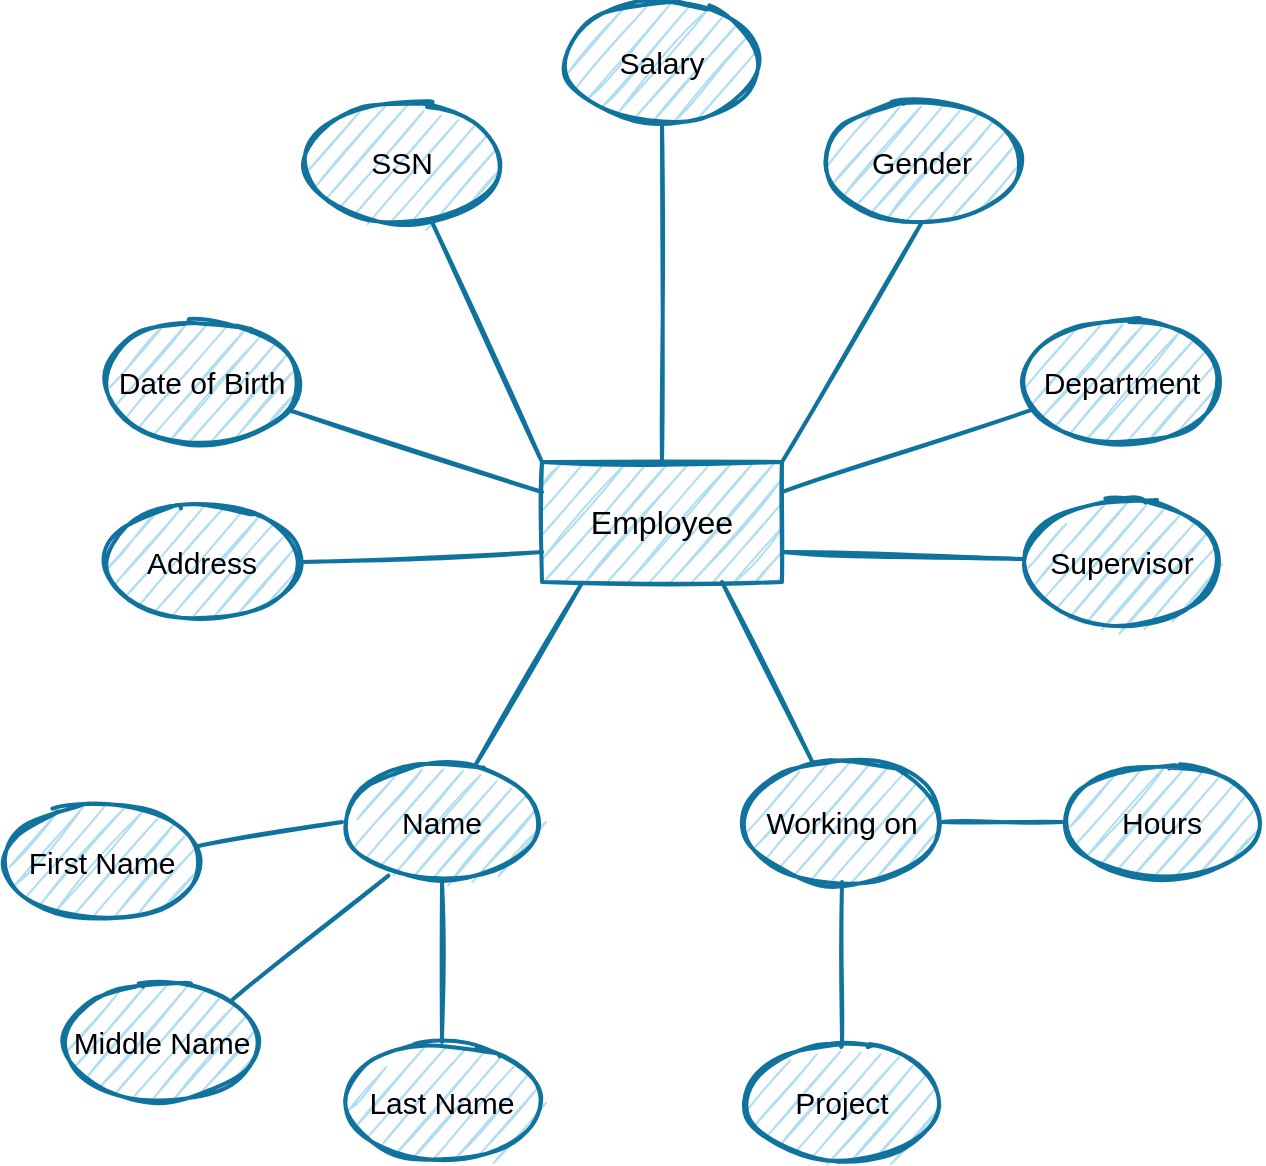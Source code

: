 <mxfile version="13.6.10" type="github">
  <diagram id="R2lEEEUBdFMjLlhIrx00" name="Page-1">
    <mxGraphModel dx="1038" dy="617" grid="1" gridSize="10" guides="1" tooltips="1" connect="1" arrows="1" fold="1" page="1" pageScale="1" pageWidth="850" pageHeight="1100" math="0" shadow="0" extFonts="Permanent Marker^https://fonts.googleapis.com/css?family=Permanent+Marker">
      <root>
        <mxCell id="0" />
        <mxCell id="1" parent="0" />
        <mxCell id="to8GcL7aMmpwi5y5FHz8-1" value="&lt;font style=&quot;font-size: 16px&quot;&gt;Employee&lt;/font&gt;" style="rounded=0;whiteSpace=wrap;html=1;sketch=1;shadow=0;strokeWidth=2;fillColor=#b1ddf0;strokeColor=#10739e;" vertex="1" parent="1">
          <mxGeometry x="300" y="430" width="120" height="60" as="geometry" />
        </mxCell>
        <mxCell id="to8GcL7aMmpwi5y5FHz8-2" value="&lt;font style=&quot;font-size: 15px&quot;&gt;SSN&lt;/font&gt;" style="ellipse;whiteSpace=wrap;html=1;sketch=1;shadow=0;strokeWidth=2;fillColor=#b1ddf0;strokeColor=#10739e;" vertex="1" parent="1">
          <mxGeometry x="180" y="250" width="100" height="60" as="geometry" />
        </mxCell>
        <mxCell id="to8GcL7aMmpwi5y5FHz8-3" value="&lt;font style=&quot;font-size: 15px&quot;&gt;Salary&lt;/font&gt;" style="ellipse;whiteSpace=wrap;html=1;sketch=1;shadow=0;strokeWidth=2;fillColor=#b1ddf0;strokeColor=#10739e;" vertex="1" parent="1">
          <mxGeometry x="310" y="200" width="100" height="60" as="geometry" />
        </mxCell>
        <mxCell id="to8GcL7aMmpwi5y5FHz8-4" value="&lt;font style=&quot;font-size: 15px&quot;&gt;Gender&lt;/font&gt;" style="ellipse;whiteSpace=wrap;html=1;sketch=1;shadow=0;strokeWidth=2;fillColor=#b1ddf0;strokeColor=#10739e;" vertex="1" parent="1">
          <mxGeometry x="440" y="250" width="100" height="60" as="geometry" />
        </mxCell>
        <mxCell id="to8GcL7aMmpwi5y5FHz8-5" value="&lt;font style=&quot;font-size: 15px&quot;&gt;Date of Birth&lt;/font&gt;" style="ellipse;whiteSpace=wrap;html=1;sketch=1;shadow=0;strokeWidth=2;fillColor=#b1ddf0;strokeColor=#10739e;" vertex="1" parent="1">
          <mxGeometry x="80" y="360" width="100" height="60" as="geometry" />
        </mxCell>
        <mxCell id="to8GcL7aMmpwi5y5FHz8-6" value="&lt;font style=&quot;font-size: 15px&quot;&gt;Department&lt;/font&gt;" style="ellipse;whiteSpace=wrap;html=1;sketch=1;shadow=0;strokeWidth=2;fillColor=#b1ddf0;strokeColor=#10739e;" vertex="1" parent="1">
          <mxGeometry x="540" y="360" width="100" height="60" as="geometry" />
        </mxCell>
        <mxCell id="to8GcL7aMmpwi5y5FHz8-7" value="&lt;font style=&quot;font-size: 15px&quot;&gt;Supervisor&lt;/font&gt;" style="ellipse;whiteSpace=wrap;html=1;sketch=1;shadow=0;strokeWidth=2;fillColor=#b1ddf0;strokeColor=#10739e;" vertex="1" parent="1">
          <mxGeometry x="540" y="450" width="100" height="60" as="geometry" />
        </mxCell>
        <mxCell id="to8GcL7aMmpwi5y5FHz8-8" value="&lt;font style=&quot;font-size: 15px&quot;&gt;Address&lt;/font&gt;" style="ellipse;whiteSpace=wrap;html=1;sketch=1;shadow=0;strokeWidth=2;fillColor=#b1ddf0;strokeColor=#10739e;" vertex="1" parent="1">
          <mxGeometry x="80" y="450" width="100" height="60" as="geometry" />
        </mxCell>
        <mxCell id="to8GcL7aMmpwi5y5FHz8-9" value="&lt;font style=&quot;font-size: 15px&quot;&gt;Name&lt;/font&gt;" style="ellipse;whiteSpace=wrap;html=1;sketch=1;shadow=0;strokeWidth=2;fillColor=#b1ddf0;strokeColor=#10739e;" vertex="1" parent="1">
          <mxGeometry x="200" y="580" width="100" height="60" as="geometry" />
        </mxCell>
        <mxCell id="to8GcL7aMmpwi5y5FHz8-10" value="&lt;font style=&quot;font-size: 15px&quot;&gt;Working on&lt;/font&gt;" style="ellipse;whiteSpace=wrap;html=1;sketch=1;shadow=0;strokeWidth=2;fillColor=#b1ddf0;strokeColor=#10739e;" vertex="1" parent="1">
          <mxGeometry x="400" y="580" width="100" height="60" as="geometry" />
        </mxCell>
        <mxCell id="to8GcL7aMmpwi5y5FHz8-11" value="&lt;font style=&quot;font-size: 15px&quot;&gt;Hours&lt;/font&gt;" style="ellipse;whiteSpace=wrap;html=1;sketch=1;shadow=0;strokeWidth=2;fillColor=#b1ddf0;strokeColor=#10739e;" vertex="1" parent="1">
          <mxGeometry x="560" y="580" width="100" height="60" as="geometry" />
        </mxCell>
        <mxCell id="to8GcL7aMmpwi5y5FHz8-12" value="&lt;font style=&quot;font-size: 15px&quot;&gt;Project&lt;/font&gt;" style="ellipse;whiteSpace=wrap;html=1;sketch=1;shadow=0;strokeWidth=2;fillColor=#b1ddf0;strokeColor=#10739e;" vertex="1" parent="1">
          <mxGeometry x="400" y="720" width="100" height="60" as="geometry" />
        </mxCell>
        <mxCell id="to8GcL7aMmpwi5y5FHz8-13" value="&lt;font style=&quot;font-size: 15px&quot;&gt;First Name&lt;/font&gt;" style="ellipse;whiteSpace=wrap;html=1;sketch=1;shadow=0;strokeWidth=2;fillColor=#b1ddf0;strokeColor=#10739e;" vertex="1" parent="1">
          <mxGeometry x="30" y="600" width="100" height="60" as="geometry" />
        </mxCell>
        <mxCell id="to8GcL7aMmpwi5y5FHz8-14" value="&lt;font style=&quot;font-size: 15px&quot;&gt;Last Name&lt;/font&gt;" style="ellipse;whiteSpace=wrap;html=1;sketch=1;shadow=0;strokeWidth=2;fillColor=#b1ddf0;strokeColor=#10739e;" vertex="1" parent="1">
          <mxGeometry x="200" y="720" width="100" height="60" as="geometry" />
        </mxCell>
        <mxCell id="to8GcL7aMmpwi5y5FHz8-15" value="" style="endArrow=none;html=1;entryX=0.5;entryY=1;entryDx=0;entryDy=0;exitX=0.5;exitY=0;exitDx=0;exitDy=0;sketch=1;shadow=0;strokeWidth=2;fillColor=#b1ddf0;strokeColor=#10739e;" edge="1" parent="1" source="to8GcL7aMmpwi5y5FHz8-1" target="to8GcL7aMmpwi5y5FHz8-3">
          <mxGeometry width="50" height="50" relative="1" as="geometry">
            <mxPoint x="320" y="390" as="sourcePoint" />
            <mxPoint x="370" y="340" as="targetPoint" />
          </mxGeometry>
        </mxCell>
        <mxCell id="to8GcL7aMmpwi5y5FHz8-16" value="" style="endArrow=none;html=1;exitX=1;exitY=0;exitDx=0;exitDy=0;entryX=0.5;entryY=1;entryDx=0;entryDy=0;sketch=1;shadow=0;strokeWidth=2;fillColor=#b1ddf0;strokeColor=#10739e;" edge="1" parent="1" source="to8GcL7aMmpwi5y5FHz8-1" target="to8GcL7aMmpwi5y5FHz8-4">
          <mxGeometry width="50" height="50" relative="1" as="geometry">
            <mxPoint x="450" y="410" as="sourcePoint" />
            <mxPoint x="500" y="360" as="targetPoint" />
          </mxGeometry>
        </mxCell>
        <mxCell id="to8GcL7aMmpwi5y5FHz8-17" value="" style="endArrow=none;html=1;exitX=1;exitY=0.25;exitDx=0;exitDy=0;entryX=0.048;entryY=0.733;entryDx=0;entryDy=0;entryPerimeter=0;sketch=1;shadow=0;strokeWidth=2;fillColor=#b1ddf0;strokeColor=#10739e;" edge="1" parent="1" source="to8GcL7aMmpwi5y5FHz8-1" target="to8GcL7aMmpwi5y5FHz8-6">
          <mxGeometry width="50" height="50" relative="1" as="geometry">
            <mxPoint x="450" y="480" as="sourcePoint" />
            <mxPoint x="500" y="430" as="targetPoint" />
          </mxGeometry>
        </mxCell>
        <mxCell id="to8GcL7aMmpwi5y5FHz8-18" value="" style="endArrow=none;html=1;exitX=1;exitY=0.75;exitDx=0;exitDy=0;sketch=1;shadow=0;strokeWidth=2;fillColor=#b1ddf0;strokeColor=#10739e;" edge="1" parent="1" source="to8GcL7aMmpwi5y5FHz8-1" target="to8GcL7aMmpwi5y5FHz8-7">
          <mxGeometry width="50" height="50" relative="1" as="geometry">
            <mxPoint x="470" y="550" as="sourcePoint" />
            <mxPoint x="520" y="500" as="targetPoint" />
          </mxGeometry>
        </mxCell>
        <mxCell id="to8GcL7aMmpwi5y5FHz8-20" value="" style="endArrow=none;html=1;exitX=0.75;exitY=1;exitDx=0;exitDy=0;entryX=0.352;entryY=0;entryDx=0;entryDy=0;entryPerimeter=0;sketch=1;shadow=0;strokeWidth=2;fillColor=#b1ddf0;strokeColor=#10739e;" edge="1" parent="1" source="to8GcL7aMmpwi5y5FHz8-1" target="to8GcL7aMmpwi5y5FHz8-10">
          <mxGeometry width="50" height="50" relative="1" as="geometry">
            <mxPoint x="420" y="570" as="sourcePoint" />
            <mxPoint x="440" y="570" as="targetPoint" />
          </mxGeometry>
        </mxCell>
        <mxCell id="to8GcL7aMmpwi5y5FHz8-23" value="" style="endArrow=none;html=1;exitX=1;exitY=0.5;exitDx=0;exitDy=0;entryX=0;entryY=0.5;entryDx=0;entryDy=0;sketch=1;shadow=0;strokeWidth=2;fillColor=#b1ddf0;strokeColor=#10739e;" edge="1" parent="1" source="to8GcL7aMmpwi5y5FHz8-10" target="to8GcL7aMmpwi5y5FHz8-11">
          <mxGeometry width="50" height="50" relative="1" as="geometry">
            <mxPoint x="510" y="640" as="sourcePoint" />
            <mxPoint x="560" y="590" as="targetPoint" />
          </mxGeometry>
        </mxCell>
        <mxCell id="to8GcL7aMmpwi5y5FHz8-24" value="" style="endArrow=none;html=1;exitX=0.5;exitY=0;exitDx=0;exitDy=0;entryX=0.5;entryY=1;entryDx=0;entryDy=0;sketch=1;shadow=0;strokeWidth=2;fillColor=#b1ddf0;strokeColor=#10739e;" edge="1" parent="1" source="to8GcL7aMmpwi5y5FHz8-12" target="to8GcL7aMmpwi5y5FHz8-10">
          <mxGeometry width="50" height="50" relative="1" as="geometry">
            <mxPoint x="430" y="700" as="sourcePoint" />
            <mxPoint x="480" y="650" as="targetPoint" />
          </mxGeometry>
        </mxCell>
        <mxCell id="to8GcL7aMmpwi5y5FHz8-25" value="" style="endArrow=none;html=1;entryX=0.5;entryY=1;entryDx=0;entryDy=0;exitX=0.5;exitY=0;exitDx=0;exitDy=0;sketch=1;shadow=0;strokeWidth=2;fillColor=#b1ddf0;strokeColor=#10739e;" edge="1" parent="1" source="to8GcL7aMmpwi5y5FHz8-14" target="to8GcL7aMmpwi5y5FHz8-9">
          <mxGeometry width="50" height="50" relative="1" as="geometry">
            <mxPoint x="230" y="710" as="sourcePoint" />
            <mxPoint x="280" y="660" as="targetPoint" />
          </mxGeometry>
        </mxCell>
        <mxCell id="to8GcL7aMmpwi5y5FHz8-26" value="" style="endArrow=none;html=1;entryX=0;entryY=0.5;entryDx=0;entryDy=0;sketch=1;shadow=0;strokeWidth=2;fillColor=#b1ddf0;strokeColor=#10739e;" edge="1" parent="1" source="to8GcL7aMmpwi5y5FHz8-13" target="to8GcL7aMmpwi5y5FHz8-9">
          <mxGeometry width="50" height="50" relative="1" as="geometry">
            <mxPoint x="140" y="650" as="sourcePoint" />
            <mxPoint x="190" y="600" as="targetPoint" />
          </mxGeometry>
        </mxCell>
        <mxCell id="to8GcL7aMmpwi5y5FHz8-27" value="" style="endArrow=none;html=1;entryX=0.167;entryY=1.007;entryDx=0;entryDy=0;entryPerimeter=0;sketch=1;shadow=0;strokeWidth=2;fillColor=#b1ddf0;strokeColor=#10739e;" edge="1" parent="1" source="to8GcL7aMmpwi5y5FHz8-9" target="to8GcL7aMmpwi5y5FHz8-1">
          <mxGeometry width="50" height="50" relative="1" as="geometry">
            <mxPoint x="270" y="560" as="sourcePoint" />
            <mxPoint x="320" y="510" as="targetPoint" />
          </mxGeometry>
        </mxCell>
        <mxCell id="to8GcL7aMmpwi5y5FHz8-28" value="" style="endArrow=none;html=1;exitX=1;exitY=0.5;exitDx=0;exitDy=0;entryX=0;entryY=0.75;entryDx=0;entryDy=0;sketch=1;shadow=0;strokeWidth=2;fillColor=#b1ddf0;strokeColor=#10739e;" edge="1" parent="1" source="to8GcL7aMmpwi5y5FHz8-8" target="to8GcL7aMmpwi5y5FHz8-1">
          <mxGeometry width="50" height="50" relative="1" as="geometry">
            <mxPoint x="230" y="510" as="sourcePoint" />
            <mxPoint x="280" y="460" as="targetPoint" />
          </mxGeometry>
        </mxCell>
        <mxCell id="to8GcL7aMmpwi5y5FHz8-29" value="" style="endArrow=none;html=1;entryX=0;entryY=0.25;entryDx=0;entryDy=0;sketch=1;shadow=0;strokeWidth=2;fillColor=#b1ddf0;strokeColor=#10739e;" edge="1" parent="1" source="to8GcL7aMmpwi5y5FHz8-5" target="to8GcL7aMmpwi5y5FHz8-1">
          <mxGeometry width="50" height="50" relative="1" as="geometry">
            <mxPoint x="260" y="430" as="sourcePoint" />
            <mxPoint x="310" y="380" as="targetPoint" />
          </mxGeometry>
        </mxCell>
        <mxCell id="to8GcL7aMmpwi5y5FHz8-30" value="" style="endArrow=none;html=1;exitX=0.648;exitY=0.993;exitDx=0;exitDy=0;exitPerimeter=0;entryX=0;entryY=0;entryDx=0;entryDy=0;sketch=1;shadow=0;strokeWidth=2;fillColor=#b1ddf0;strokeColor=#10739e;" edge="1" parent="1" source="to8GcL7aMmpwi5y5FHz8-2" target="to8GcL7aMmpwi5y5FHz8-1">
          <mxGeometry width="50" height="50" relative="1" as="geometry">
            <mxPoint x="250" y="380" as="sourcePoint" />
            <mxPoint x="300" y="330" as="targetPoint" />
          </mxGeometry>
        </mxCell>
        <mxCell id="to8GcL7aMmpwi5y5FHz8-31" value="&lt;font style=&quot;font-size: 15px&quot;&gt;Middle Name&lt;/font&gt;" style="ellipse;whiteSpace=wrap;html=1;sketch=1;shadow=0;strokeWidth=2;fillColor=#b1ddf0;strokeColor=#10739e;" vertex="1" parent="1">
          <mxGeometry x="60" y="690" width="100" height="60" as="geometry" />
        </mxCell>
        <mxCell id="to8GcL7aMmpwi5y5FHz8-32" value="" style="endArrow=none;html=1;exitX=1;exitY=0;exitDx=0;exitDy=0;entryX=0.232;entryY=0.947;entryDx=0;entryDy=0;entryPerimeter=0;sketch=1;shadow=0;strokeWidth=2;fillColor=#b1ddf0;strokeColor=#10739e;" edge="1" parent="1" source="to8GcL7aMmpwi5y5FHz8-31" target="to8GcL7aMmpwi5y5FHz8-9">
          <mxGeometry width="50" height="50" relative="1" as="geometry">
            <mxPoint x="170" y="690" as="sourcePoint" />
            <mxPoint x="220" y="640" as="targetPoint" />
          </mxGeometry>
        </mxCell>
      </root>
    </mxGraphModel>
  </diagram>
</mxfile>
